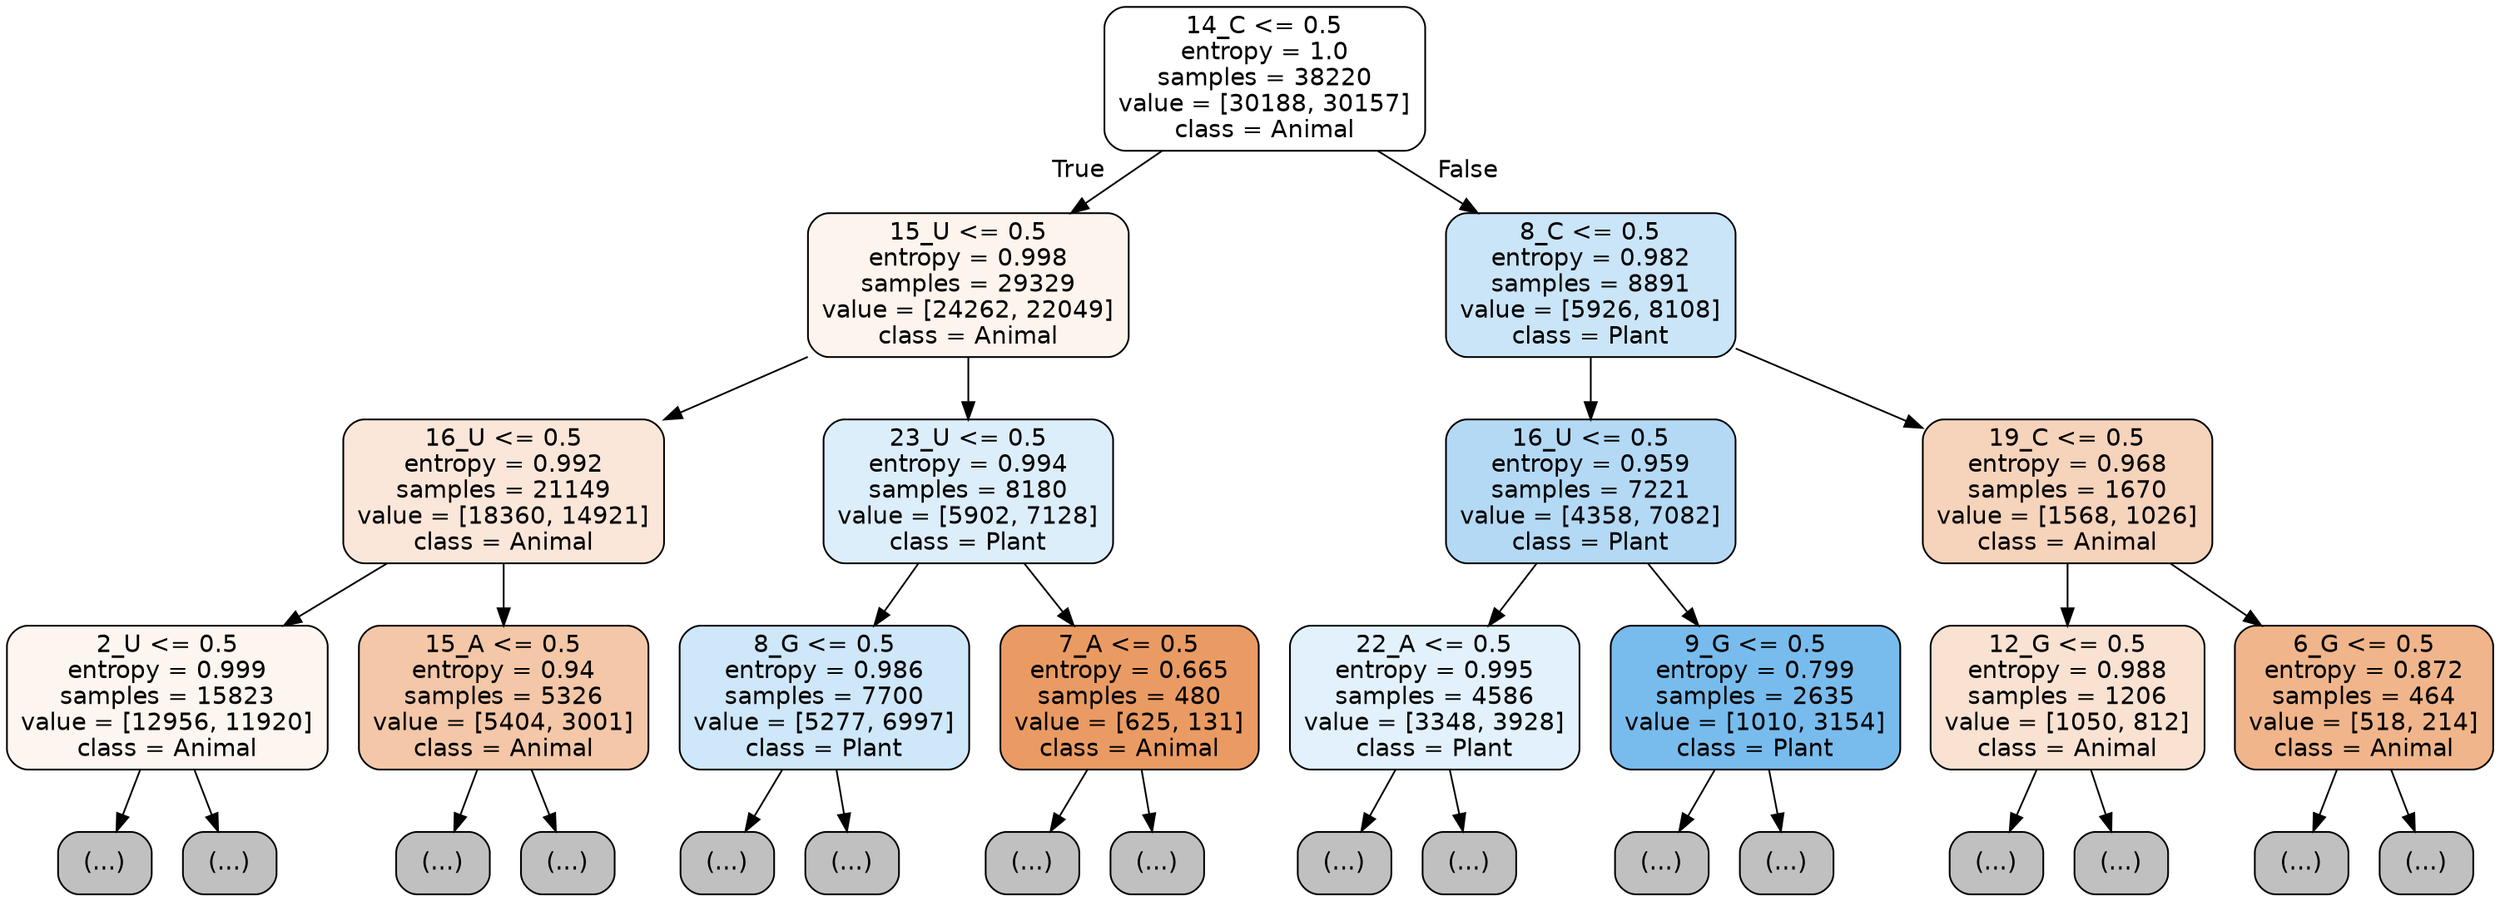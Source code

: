 digraph Tree {
node [shape=box, style="filled, rounded", color="black", fontname="helvetica"] ;
edge [fontname="helvetica"] ;
0 [label="14_C <= 0.5\nentropy = 1.0\nsamples = 38220\nvalue = [30188, 30157]\nclass = Animal", fillcolor="#ffffff"] ;
1 [label="15_U <= 0.5\nentropy = 0.998\nsamples = 29329\nvalue = [24262, 22049]\nclass = Animal", fillcolor="#fdf4ed"] ;
0 -> 1 [labeldistance=2.5, labelangle=45, headlabel="True"] ;
2 [label="16_U <= 0.5\nentropy = 0.992\nsamples = 21149\nvalue = [18360, 14921]\nclass = Animal", fillcolor="#fae7da"] ;
1 -> 2 ;
3 [label="2_U <= 0.5\nentropy = 0.999\nsamples = 15823\nvalue = [12956, 11920]\nclass = Animal", fillcolor="#fdf5ef"] ;
2 -> 3 ;
4 [label="(...)", fillcolor="#C0C0C0"] ;
3 -> 4 ;
5349 [label="(...)", fillcolor="#C0C0C0"] ;
3 -> 5349 ;
7284 [label="15_A <= 0.5\nentropy = 0.94\nsamples = 5326\nvalue = [5404, 3001]\nclass = Animal", fillcolor="#f3c7a7"] ;
2 -> 7284 ;
7285 [label="(...)", fillcolor="#C0C0C0"] ;
7284 -> 7285 ;
9176 [label="(...)", fillcolor="#C0C0C0"] ;
7284 -> 9176 ;
9985 [label="23_U <= 0.5\nentropy = 0.994\nsamples = 8180\nvalue = [5902, 7128]\nclass = Plant", fillcolor="#ddeefb"] ;
1 -> 9985 ;
9986 [label="8_G <= 0.5\nentropy = 0.986\nsamples = 7700\nvalue = [5277, 6997]\nclass = Plant", fillcolor="#cee7f9"] ;
9985 -> 9986 ;
9987 [label="(...)", fillcolor="#C0C0C0"] ;
9986 -> 9987 ;
12290 [label="(...)", fillcolor="#C0C0C0"] ;
9986 -> 12290 ;
13177 [label="7_A <= 0.5\nentropy = 0.665\nsamples = 480\nvalue = [625, 131]\nclass = Animal", fillcolor="#ea9b63"] ;
9985 -> 13177 ;
13178 [label="(...)", fillcolor="#C0C0C0"] ;
13177 -> 13178 ;
13319 [label="(...)", fillcolor="#C0C0C0"] ;
13177 -> 13319 ;
13344 [label="8_C <= 0.5\nentropy = 0.982\nsamples = 8891\nvalue = [5926, 8108]\nclass = Plant", fillcolor="#cae5f8"] ;
0 -> 13344 [labeldistance=2.5, labelangle=-45, headlabel="False"] ;
13345 [label="16_U <= 0.5\nentropy = 0.959\nsamples = 7221\nvalue = [4358, 7082]\nclass = Plant", fillcolor="#b3d9f5"] ;
13344 -> 13345 ;
13346 [label="22_A <= 0.5\nentropy = 0.995\nsamples = 4586\nvalue = [3348, 3928]\nclass = Plant", fillcolor="#e2f1fb"] ;
13345 -> 13346 ;
13347 [label="(...)", fillcolor="#C0C0C0"] ;
13346 -> 13347 ;
15040 [label="(...)", fillcolor="#C0C0C0"] ;
13346 -> 15040 ;
15261 [label="9_G <= 0.5\nentropy = 0.799\nsamples = 2635\nvalue = [1010, 3154]\nclass = Plant", fillcolor="#78bced"] ;
13345 -> 15261 ;
15262 [label="(...)", fillcolor="#C0C0C0"] ;
15261 -> 15262 ;
15843 [label="(...)", fillcolor="#C0C0C0"] ;
15261 -> 15843 ;
16052 [label="19_C <= 0.5\nentropy = 0.968\nsamples = 1670\nvalue = [1568, 1026]\nclass = Animal", fillcolor="#f6d3bb"] ;
13344 -> 16052 ;
16053 [label="12_G <= 0.5\nentropy = 0.988\nsamples = 1206\nvalue = [1050, 812]\nclass = Animal", fillcolor="#f9e2d2"] ;
16052 -> 16053 ;
16054 [label="(...)", fillcolor="#C0C0C0"] ;
16053 -> 16054 ;
16573 [label="(...)", fillcolor="#C0C0C0"] ;
16053 -> 16573 ;
16706 [label="6_G <= 0.5\nentropy = 0.872\nsamples = 464\nvalue = [518, 214]\nclass = Animal", fillcolor="#f0b58b"] ;
16052 -> 16706 ;
16707 [label="(...)", fillcolor="#C0C0C0"] ;
16706 -> 16707 ;
16892 [label="(...)", fillcolor="#C0C0C0"] ;
16706 -> 16892 ;
}